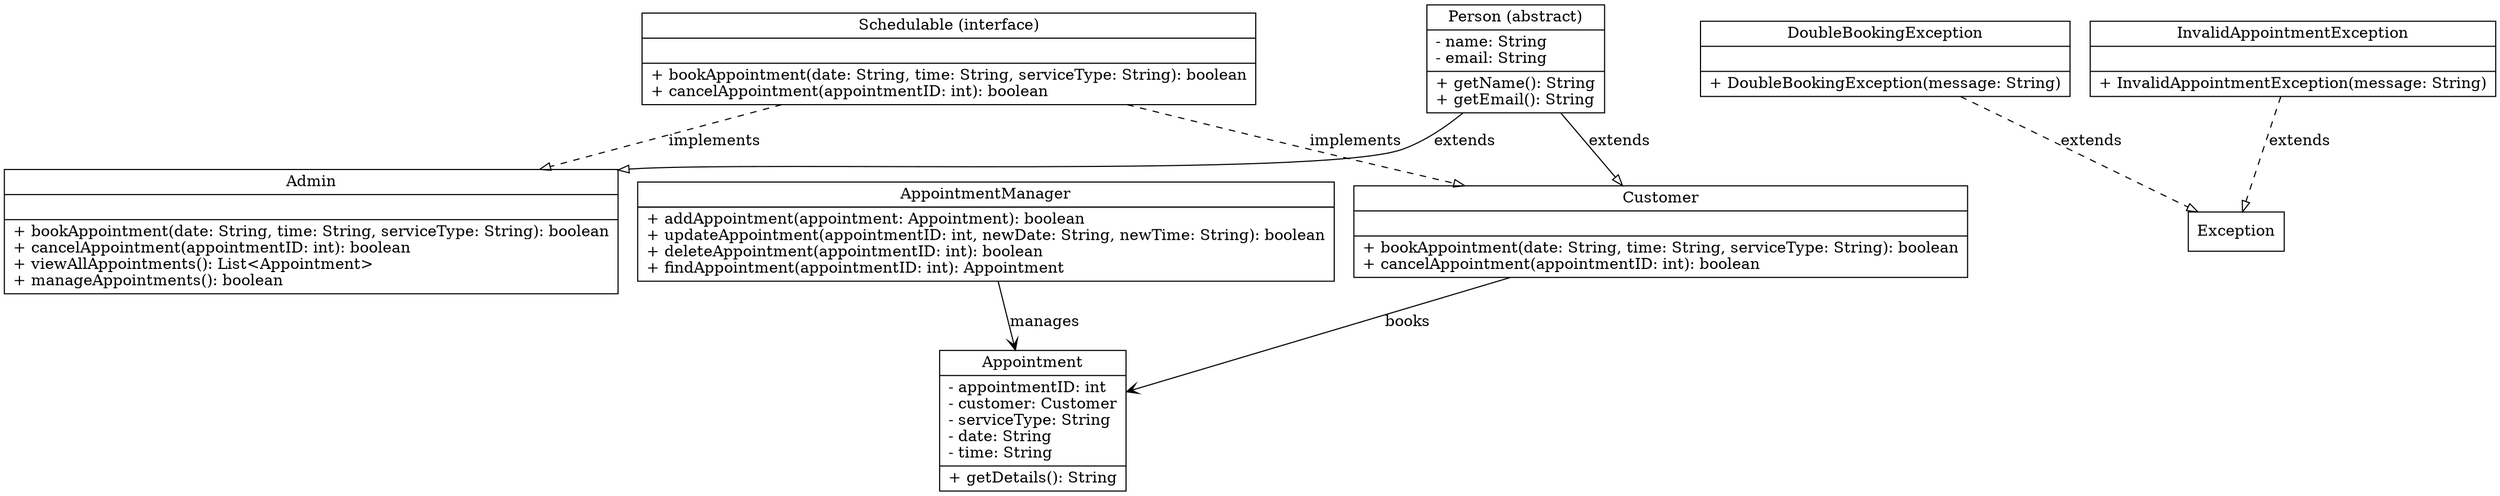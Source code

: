 digraph UML_Diagram {
    rankdir=TB;
    fontsize=11;
    node [shape=record];

    Schedulable [label="{Schedulable (interface)| |+ bookAppointment(date: String, time: String, serviceType: String): boolean\l+ cancelAppointment(appointmentID: int): boolean\l}"];
    Person [label="{Person (abstract)|- name: String\l- email: String\l|+ getName(): String\l+ getEmail(): String\l}"];
    Customer [label="{Customer| |+ bookAppointment(date: String, time: String, serviceType: String): boolean\l+ cancelAppointment(appointmentID: int): boolean\l}"];
    // Admin [label="{Admin| |+ bookAppointment(date: String, time: String, serviceType: String): boolean\l+ cancelAppointment(appointmentID: int): boolean\l+ viewAllAppointments(): List\<Appointment\>}"];
    Admin [label="{Admin| |+ bookAppointment(date: String, time: String, serviceType: String): boolean\l+ cancelAppointment(appointmentID: int): boolean\l+ viewAllAppointments(): List\<Appointment\>\l+ manageAppointments(): boolean\l}"];
    Appointment [label="{Appointment|- appointmentID: int\l- customer: Customer\l- serviceType: String\l- date: String\l- time: String\l|+ getDetails(): String\l}"];
    AppointmentManager [label="{AppointmentManager|- appointments: List<Appointment>\l|+ addAppointment(appointment: Appointment): boolean\l+ updateAppointment(appointmentID: int, newDate: String, newTime: String): boolean\l+ deleteAppointment(appointmentID: int): boolean\l+ findAppointment(appointmentID: int): Appointment\l}"];
    DoubleBookingException [label="{DoubleBookingException| |+ DoubleBookingException(message: String)\l}"];
    InvalidAppointmentException [label="{InvalidAppointmentException| |+ InvalidAppointmentException(message: String)\l}"];

    Person -> Customer [arrowhead="onormal" label="extends"];
    Person -> Admin [arrowhead="onormal" label="extends"];
    Schedulable -> Customer [arrowhead="onormal" style="dashed" label="implements"];
    Schedulable -> Admin [arrowhead="onormal" style="dashed" label="implements"];
    Customer -> Appointment [arrowhead="vee" label="books"];
    AppointmentManager -> Appointment [arrowhead="vee" label="manages"];
    DoubleBookingException -> Exception [arrowhead="onormal" style="dashed" label="extends"];
    InvalidAppointmentException -> Exception [arrowhead="onormal" style="dashed" label="extends"];
}